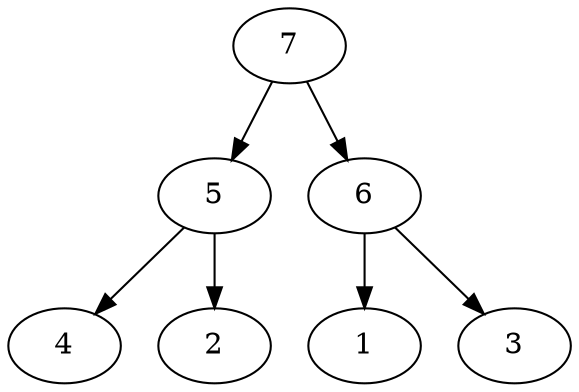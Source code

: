 // The Heap
digraph {
	"->0" [label=7]
	"->1" [label=5]
	"->2" [label=6]
	"->3" [label=4]
	"->4" [label=2]
	"->5" [label=1]
	"->6" [label=3]
	"->0" -> "->1"
	"->0" -> "->2"
	"->1" -> "->3"
	"->1" -> "->4"
	"->2" -> "->5"
	"->2" -> "->6"
}
